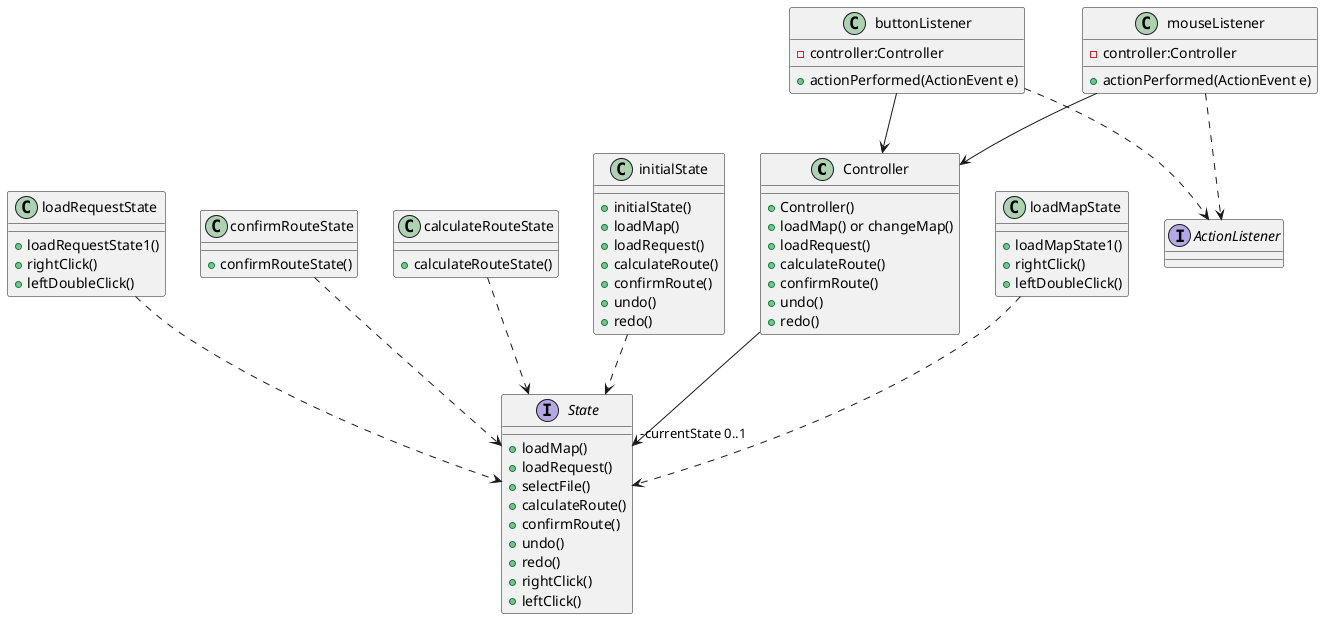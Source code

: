 @startuml

'Pour l'IHM

class Controller{
+ Controller()
+ loadMap() or changeMap()
+ loadRequest()
'+ addRequest()
'+ deleteRequest()
+calculateRoute()
+ confirmRoute()
+ undo()
+ redo()
'+ zoomIn()
'+ zoomOut()
}

Controller --> "-currentState 0..1"State

interface State{
+ loadMap()
+ loadRequest()
+ selectFile()
+ calculateRoute()
+ confirmRoute()
+ undo()
+ redo()
'addRequest()
'deleteRequest()
'zoomIn()
'zoomOut()
+ rightClick()
+ leftClick()
' leftClick for cancel???
}

initialState ..> State
loadMapState ..> State
loadRequestState ..> State
confirmRouteState ..> State
calculateRouteState ..> State

class initialState{
+ initialState()
+ loadMap()
+ loadRequest()
+ calculateRoute()
+ confirmRoute()
+ undo()
+ redo()
'addRequest()
'deleteRequest()
'zoomIn()
'zoomOut()
}

class loadMapState{
+ loadMapState1()
'to cancel
+ rightClick()
'to select
+ leftDoubleClick()
}

class loadRequestState{
+ loadRequestState1()
'to cancel
+ rightClick()
'to select
+ leftDoubleClick()
}

class calculateRouteState{
+ calculateRouteState()
}

class confirmRouteState{
+ confirmRouteState()
}

interface ActionListener{}

buttonListener ..> ActionListener
buttonListener --> Controller
mouseListener ..> ActionListener
mouseListener --> Controller

class buttonListener{
- controller:Controller
+ actionPerformed(ActionEvent e)
}

class mouseListener{
- controller:Controller
+ actionPerformed(ActionEvent e)
}



@enduml